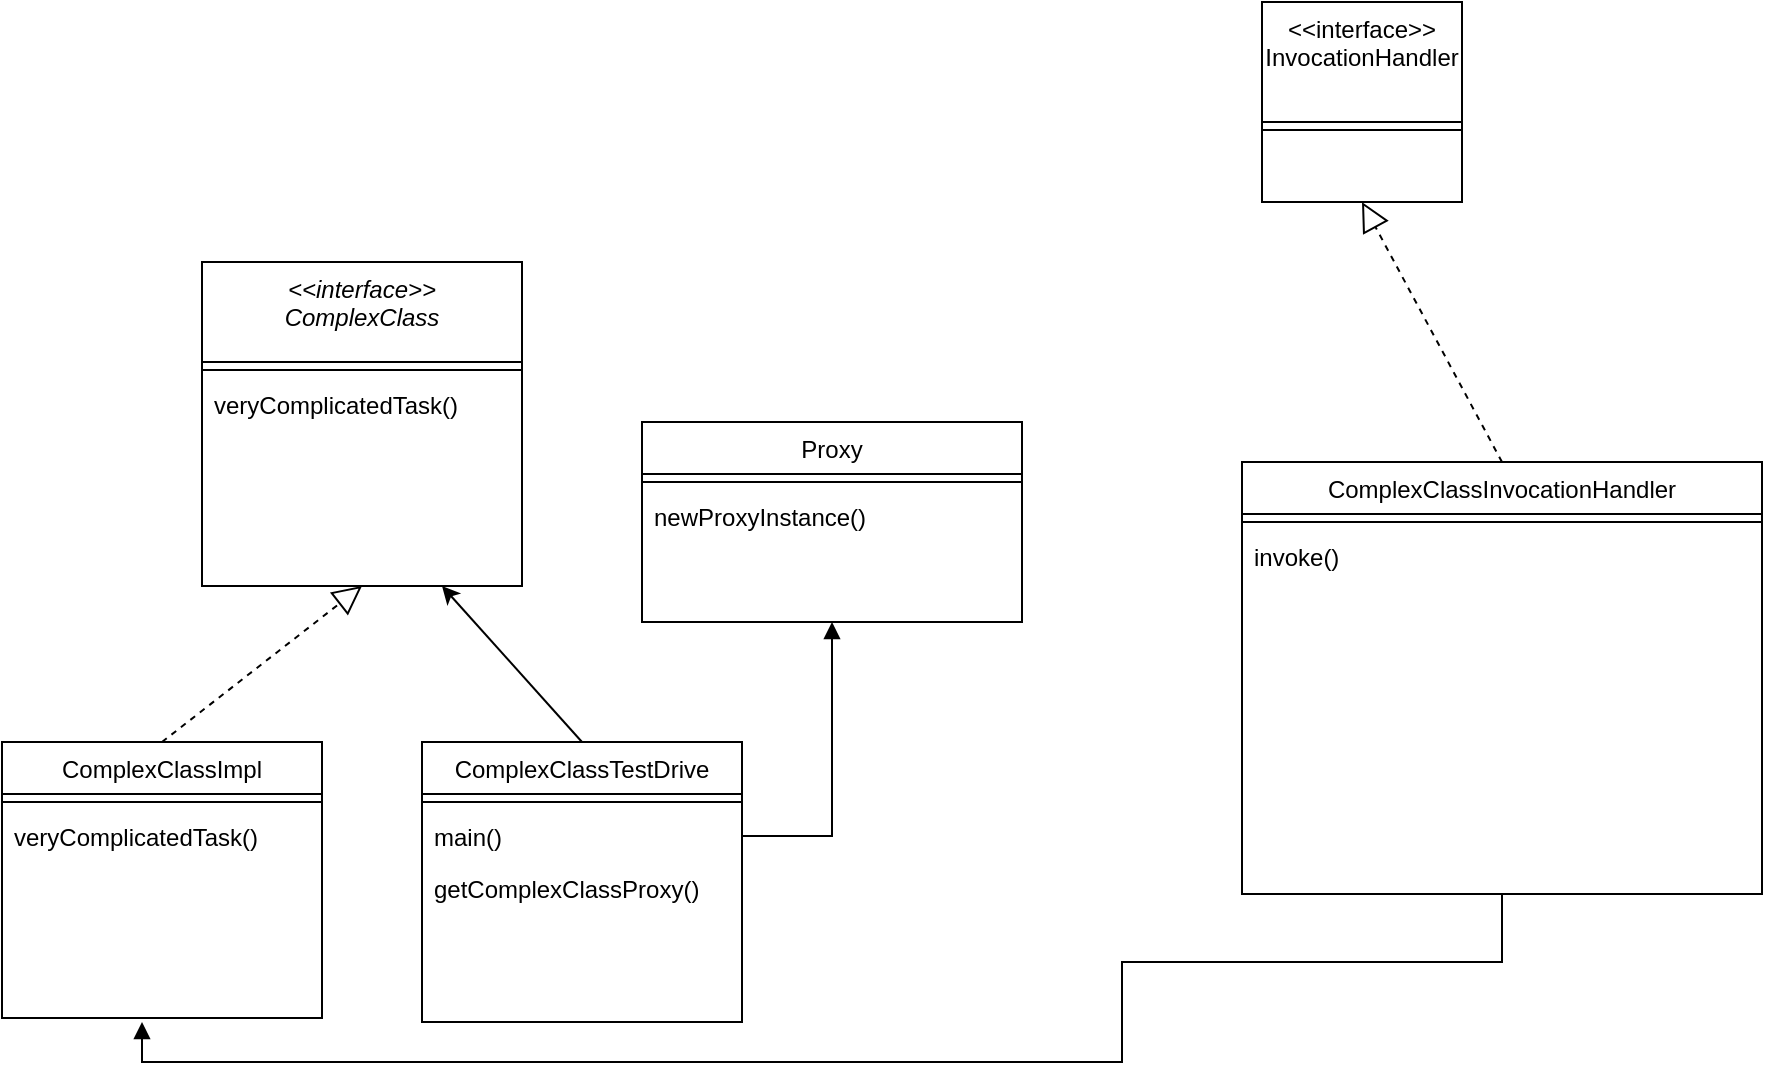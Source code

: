 <mxfile version="16.6.4" type="device"><diagram id="Y7NyKJqjuKI76Glhl2DZ" name="Page-1"><mxGraphModel dx="1018" dy="627" grid="1" gridSize="10" guides="1" tooltips="1" connect="1" arrows="1" fold="1" page="1" pageScale="1" pageWidth="1169" pageHeight="827" math="0" shadow="0"><root><mxCell id="0"/><mxCell id="1" parent="0"/><mxCell id="v0Ydi-leEiceBRyPBsGf-1" value="&lt;&lt;interface&gt;&gt;&#10;ComplexClass" style="swimlane;fontStyle=2;align=center;verticalAlign=top;childLayout=stackLayout;horizontal=1;startSize=50;horizontalStack=0;resizeParent=1;resizeLast=0;collapsible=1;marginBottom=0;rounded=0;shadow=0;strokeWidth=1;" vertex="1" parent="1"><mxGeometry x="160" y="170" width="160" height="162" as="geometry"><mxRectangle x="230" y="140" width="160" height="26" as="alternateBounds"/></mxGeometry></mxCell><mxCell id="v0Ydi-leEiceBRyPBsGf-2" value="" style="line;html=1;strokeWidth=1;align=left;verticalAlign=middle;spacingTop=-1;spacingLeft=3;spacingRight=3;rotatable=0;labelPosition=right;points=[];portConstraint=eastwest;" vertex="1" parent="v0Ydi-leEiceBRyPBsGf-1"><mxGeometry y="50" width="160" height="8" as="geometry"/></mxCell><mxCell id="v0Ydi-leEiceBRyPBsGf-3" value="veryComplicatedTask()" style="text;align=left;verticalAlign=top;spacingLeft=4;spacingRight=4;overflow=hidden;rotatable=0;points=[[0,0.5],[1,0.5]];portConstraint=eastwest;" vertex="1" parent="v0Ydi-leEiceBRyPBsGf-1"><mxGeometry y="58" width="160" height="26" as="geometry"/></mxCell><mxCell id="v0Ydi-leEiceBRyPBsGf-4" value="ComplexClassImpl" style="swimlane;fontStyle=0;align=center;verticalAlign=top;childLayout=stackLayout;horizontal=1;startSize=26;horizontalStack=0;resizeParent=1;resizeLast=0;collapsible=1;marginBottom=0;rounded=0;shadow=0;strokeWidth=1;" vertex="1" parent="1"><mxGeometry x="60" y="410" width="160" height="138" as="geometry"><mxRectangle x="130" y="380" width="160" height="26" as="alternateBounds"/></mxGeometry></mxCell><mxCell id="v0Ydi-leEiceBRyPBsGf-5" value="" style="line;html=1;strokeWidth=1;align=left;verticalAlign=middle;spacingTop=-1;spacingLeft=3;spacingRight=3;rotatable=0;labelPosition=right;points=[];portConstraint=eastwest;" vertex="1" parent="v0Ydi-leEiceBRyPBsGf-4"><mxGeometry y="26" width="160" height="8" as="geometry"/></mxCell><mxCell id="v0Ydi-leEiceBRyPBsGf-6" value="veryComplicatedTask()" style="text;align=left;verticalAlign=top;spacingLeft=4;spacingRight=4;overflow=hidden;rotatable=0;points=[[0,0.5],[1,0.5]];portConstraint=eastwest;" vertex="1" parent="v0Ydi-leEiceBRyPBsGf-4"><mxGeometry y="34" width="160" height="26" as="geometry"/></mxCell><mxCell id="v0Ydi-leEiceBRyPBsGf-7" value="ComplexClassTestDrive" style="swimlane;fontStyle=0;align=center;verticalAlign=top;childLayout=stackLayout;horizontal=1;startSize=26;horizontalStack=0;resizeParent=1;resizeLast=0;collapsible=1;marginBottom=0;rounded=0;shadow=0;strokeWidth=1;" vertex="1" parent="1"><mxGeometry x="270" y="410" width="160" height="140" as="geometry"><mxRectangle x="340" y="380" width="170" height="26" as="alternateBounds"/></mxGeometry></mxCell><mxCell id="v0Ydi-leEiceBRyPBsGf-8" value="" style="line;html=1;strokeWidth=1;align=left;verticalAlign=middle;spacingTop=-1;spacingLeft=3;spacingRight=3;rotatable=0;labelPosition=right;points=[];portConstraint=eastwest;" vertex="1" parent="v0Ydi-leEiceBRyPBsGf-7"><mxGeometry y="26" width="160" height="8" as="geometry"/></mxCell><mxCell id="v0Ydi-leEiceBRyPBsGf-9" value="main()" style="text;align=left;verticalAlign=top;spacingLeft=4;spacingRight=4;overflow=hidden;rotatable=0;points=[[0,0.5],[1,0.5]];portConstraint=eastwest;" vertex="1" parent="v0Ydi-leEiceBRyPBsGf-7"><mxGeometry y="34" width="160" height="26" as="geometry"/></mxCell><mxCell id="v0Ydi-leEiceBRyPBsGf-10" value="getComplexClassProxy()" style="text;align=left;verticalAlign=top;spacingLeft=4;spacingRight=4;overflow=hidden;rotatable=0;points=[[0,0.5],[1,0.5]];portConstraint=eastwest;" vertex="1" parent="v0Ydi-leEiceBRyPBsGf-7"><mxGeometry y="60" width="160" height="26" as="geometry"/></mxCell><mxCell id="v0Ydi-leEiceBRyPBsGf-11" value="ComplexClassInvocationHandler" style="swimlane;fontStyle=0;align=center;verticalAlign=top;childLayout=stackLayout;horizontal=1;startSize=26;horizontalStack=0;resizeParent=1;resizeLast=0;collapsible=1;marginBottom=0;rounded=0;shadow=0;strokeWidth=1;" vertex="1" parent="1"><mxGeometry x="680" y="270" width="260" height="216" as="geometry"><mxRectangle x="550" y="140" width="160" height="26" as="alternateBounds"/></mxGeometry></mxCell><mxCell id="v0Ydi-leEiceBRyPBsGf-12" value="" style="line;html=1;strokeWidth=1;align=left;verticalAlign=middle;spacingTop=-1;spacingLeft=3;spacingRight=3;rotatable=0;labelPosition=right;points=[];portConstraint=eastwest;" vertex="1" parent="v0Ydi-leEiceBRyPBsGf-11"><mxGeometry y="26" width="260" height="8" as="geometry"/></mxCell><mxCell id="v0Ydi-leEiceBRyPBsGf-13" value="invoke()" style="text;align=left;verticalAlign=top;spacingLeft=4;spacingRight=4;overflow=hidden;rotatable=0;points=[[0,0.5],[1,0.5]];portConstraint=eastwest;" vertex="1" parent="v0Ydi-leEiceBRyPBsGf-11"><mxGeometry y="34" width="260" height="26" as="geometry"/></mxCell><mxCell id="v0Ydi-leEiceBRyPBsGf-14" value="" style="endArrow=block;dashed=1;endFill=0;endSize=12;html=1;rounded=0;entryX=0.5;entryY=1;entryDx=0;entryDy=0;exitX=0.5;exitY=0;exitDx=0;exitDy=0;" edge="1" parent="1" source="v0Ydi-leEiceBRyPBsGf-4" target="v0Ydi-leEiceBRyPBsGf-1"><mxGeometry width="160" relative="1" as="geometry"><mxPoint x="270" y="370" as="sourcePoint"/><mxPoint x="430" y="370" as="targetPoint"/></mxGeometry></mxCell><mxCell id="v0Ydi-leEiceBRyPBsGf-16" value="" style="endArrow=block;endFill=1;html=1;edgeStyle=orthogonalEdgeStyle;align=left;verticalAlign=top;rounded=0;exitX=1;exitY=0.5;exitDx=0;exitDy=0;entryX=0.5;entryY=1;entryDx=0;entryDy=0;" edge="1" parent="1" source="v0Ydi-leEiceBRyPBsGf-9" target="v0Ydi-leEiceBRyPBsGf-21"><mxGeometry x="-1" relative="1" as="geometry"><mxPoint x="556" y="211" as="sourcePoint"/><mxPoint x="530" y="340" as="targetPoint"/></mxGeometry></mxCell><mxCell id="v0Ydi-leEiceBRyPBsGf-17" value="&lt;&lt;interface&gt;&gt;&#10;InvocationHandler" style="swimlane;fontStyle=0;align=center;verticalAlign=top;childLayout=stackLayout;horizontal=1;startSize=60;horizontalStack=0;resizeParent=1;resizeLast=0;collapsible=1;marginBottom=0;rounded=0;shadow=0;strokeWidth=1;" vertex="1" parent="1"><mxGeometry x="690" y="40" width="100" height="100" as="geometry"><mxRectangle x="550" y="140" width="160" height="26" as="alternateBounds"/></mxGeometry></mxCell><mxCell id="v0Ydi-leEiceBRyPBsGf-18" value="" style="line;html=1;strokeWidth=1;align=left;verticalAlign=middle;spacingTop=-1;spacingLeft=3;spacingRight=3;rotatable=0;labelPosition=right;points=[];portConstraint=eastwest;" vertex="1" parent="v0Ydi-leEiceBRyPBsGf-17"><mxGeometry y="60" width="100" height="8" as="geometry"/></mxCell><mxCell id="v0Ydi-leEiceBRyPBsGf-20" value="" style="endArrow=block;dashed=1;endFill=0;endSize=12;html=1;rounded=0;entryX=0.5;entryY=1;entryDx=0;entryDy=0;exitX=0.5;exitY=0;exitDx=0;exitDy=0;" edge="1" parent="1" source="v0Ydi-leEiceBRyPBsGf-11" target="v0Ydi-leEiceBRyPBsGf-17"><mxGeometry width="160" relative="1" as="geometry"><mxPoint x="440" y="320" as="sourcePoint"/><mxPoint x="600" y="320" as="targetPoint"/></mxGeometry></mxCell><mxCell id="v0Ydi-leEiceBRyPBsGf-21" value="Proxy" style="swimlane;fontStyle=0;align=center;verticalAlign=top;childLayout=stackLayout;horizontal=1;startSize=26;horizontalStack=0;resizeParent=1;resizeLast=0;collapsible=1;marginBottom=0;rounded=0;shadow=0;strokeWidth=1;" vertex="1" parent="1"><mxGeometry x="380" y="250" width="190" height="100" as="geometry"><mxRectangle x="340" y="380" width="170" height="26" as="alternateBounds"/></mxGeometry></mxCell><mxCell id="v0Ydi-leEiceBRyPBsGf-22" value="" style="line;html=1;strokeWidth=1;align=left;verticalAlign=middle;spacingTop=-1;spacingLeft=3;spacingRight=3;rotatable=0;labelPosition=right;points=[];portConstraint=eastwest;" vertex="1" parent="v0Ydi-leEiceBRyPBsGf-21"><mxGeometry y="26" width="190" height="8" as="geometry"/></mxCell><mxCell id="v0Ydi-leEiceBRyPBsGf-27" value="newProxyInstance()" style="text;align=left;verticalAlign=top;spacingLeft=4;spacingRight=4;overflow=hidden;rotatable=0;points=[[0,0.5],[1,0.5]];portConstraint=eastwest;" vertex="1" parent="v0Ydi-leEiceBRyPBsGf-21"><mxGeometry y="34" width="190" height="20" as="geometry"/></mxCell><mxCell id="v0Ydi-leEiceBRyPBsGf-26" value="" style="endArrow=classic;html=1;rounded=0;exitX=0.5;exitY=0;exitDx=0;exitDy=0;entryX=0.75;entryY=1;entryDx=0;entryDy=0;" edge="1" parent="1" source="v0Ydi-leEiceBRyPBsGf-7" target="v0Ydi-leEiceBRyPBsGf-1"><mxGeometry width="50" height="50" relative="1" as="geometry"><mxPoint x="530" y="350" as="sourcePoint"/><mxPoint x="330" y="240" as="targetPoint"/></mxGeometry></mxCell><mxCell id="v0Ydi-leEiceBRyPBsGf-28" value="" style="endArrow=block;endFill=1;html=1;edgeStyle=orthogonalEdgeStyle;align=left;verticalAlign=top;rounded=0;exitX=0.5;exitY=1;exitDx=0;exitDy=0;" edge="1" parent="1" source="v0Ydi-leEiceBRyPBsGf-11"><mxGeometry x="-1" relative="1" as="geometry"><mxPoint x="550" y="100" as="sourcePoint"/><mxPoint x="130" y="550" as="targetPoint"/><Array as="points"><mxPoint x="810" y="520"/><mxPoint x="620" y="520"/><mxPoint x="620" y="570"/><mxPoint x="130" y="570"/></Array></mxGeometry></mxCell></root></mxGraphModel></diagram></mxfile>
